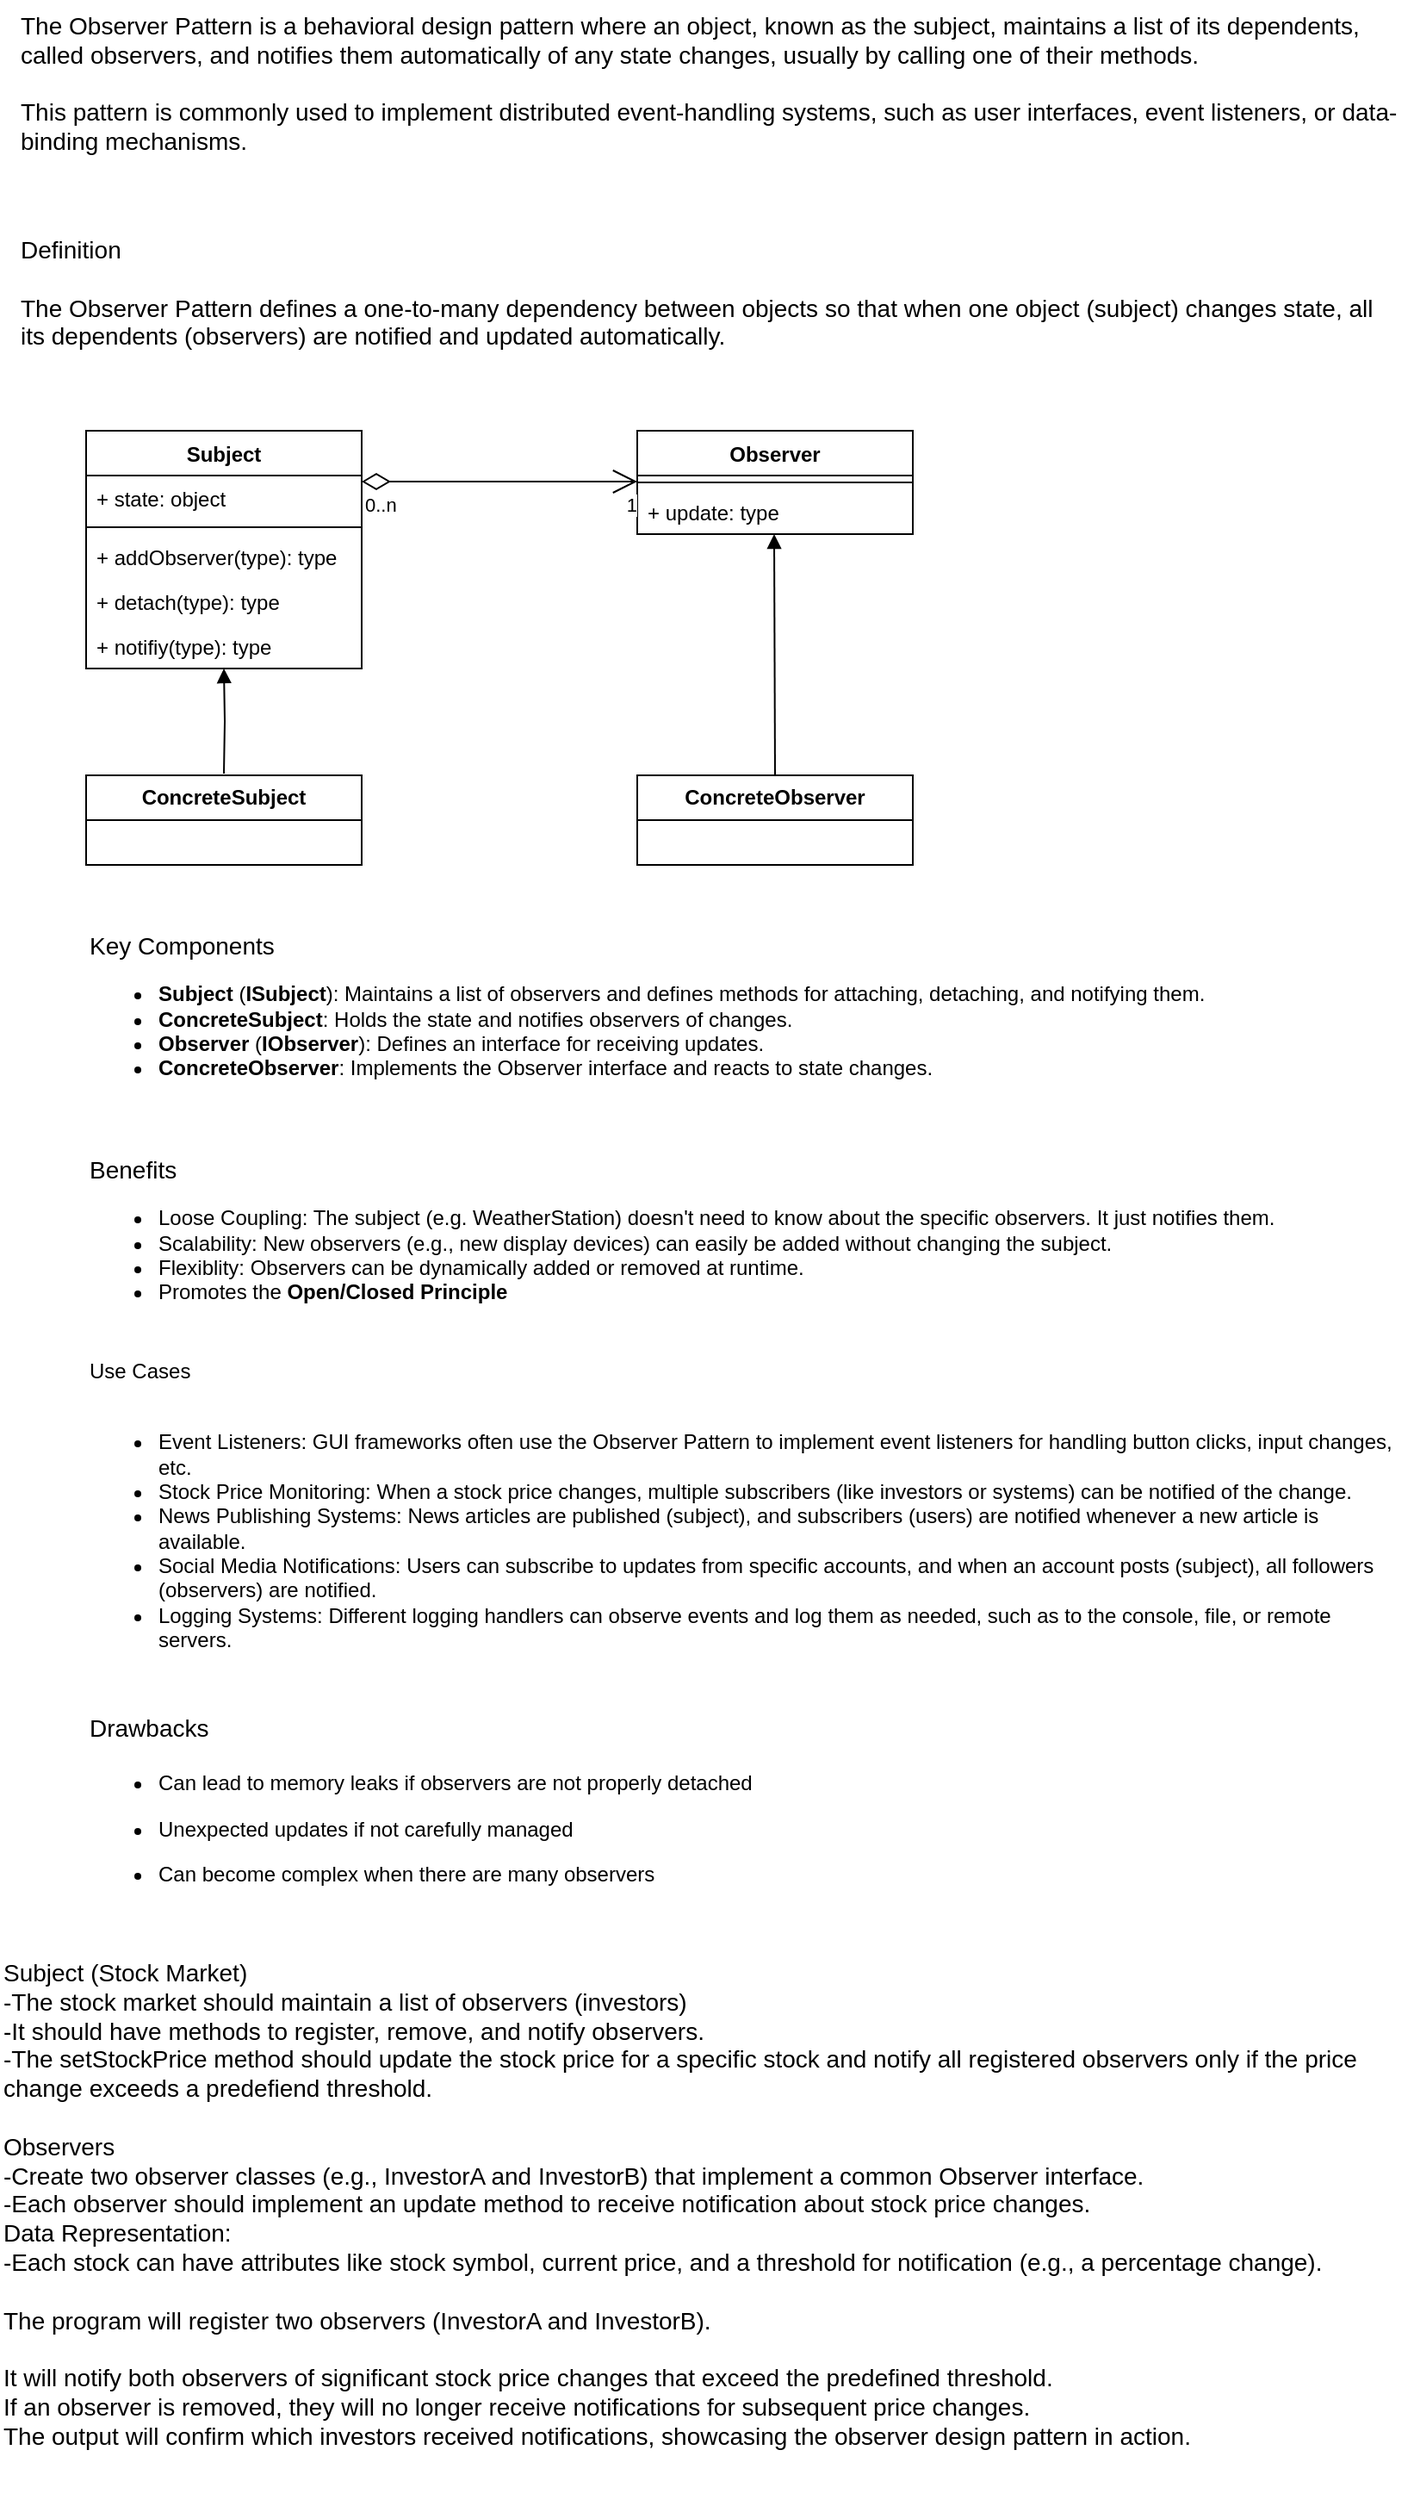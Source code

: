 <mxfile version="28.0.7">
  <diagram name="Page-1" id="4AnDUFGYBO-_3WgCWL5g">
    <mxGraphModel dx="914" dy="1636" grid="1" gridSize="10" guides="1" tooltips="1" connect="1" arrows="1" fold="1" page="1" pageScale="1" pageWidth="850" pageHeight="1100" math="0" shadow="0">
      <root>
        <mxCell id="0" />
        <mxCell id="1" parent="0" />
        <mxCell id="7SThADJdRw33NjqNuo1c-5" value="Subject" style="swimlane;fontStyle=1;align=center;verticalAlign=top;childLayout=stackLayout;horizontal=1;startSize=26;horizontalStack=0;resizeParent=1;resizeParentMax=0;resizeLast=0;collapsible=1;marginBottom=0;whiteSpace=wrap;html=1;" vertex="1" parent="1">
          <mxGeometry x="80" y="40" width="160" height="138" as="geometry" />
        </mxCell>
        <mxCell id="7SThADJdRw33NjqNuo1c-6" value="+ state: object" style="text;strokeColor=none;fillColor=none;align=left;verticalAlign=top;spacingLeft=4;spacingRight=4;overflow=hidden;rotatable=0;points=[[0,0.5],[1,0.5]];portConstraint=eastwest;whiteSpace=wrap;html=1;" vertex="1" parent="7SThADJdRw33NjqNuo1c-5">
          <mxGeometry y="26" width="160" height="26" as="geometry" />
        </mxCell>
        <mxCell id="7SThADJdRw33NjqNuo1c-7" value="" style="line;strokeWidth=1;fillColor=none;align=left;verticalAlign=middle;spacingTop=-1;spacingLeft=3;spacingRight=3;rotatable=0;labelPosition=right;points=[];portConstraint=eastwest;strokeColor=inherit;" vertex="1" parent="7SThADJdRw33NjqNuo1c-5">
          <mxGeometry y="52" width="160" height="8" as="geometry" />
        </mxCell>
        <mxCell id="7SThADJdRw33NjqNuo1c-9" value="+ addObserver(type): type" style="text;strokeColor=none;fillColor=none;align=left;verticalAlign=top;spacingLeft=4;spacingRight=4;overflow=hidden;rotatable=0;points=[[0,0.5],[1,0.5]];portConstraint=eastwest;whiteSpace=wrap;html=1;" vertex="1" parent="7SThADJdRw33NjqNuo1c-5">
          <mxGeometry y="60" width="160" height="26" as="geometry" />
        </mxCell>
        <mxCell id="7SThADJdRw33NjqNuo1c-10" value="+ detach(type): type" style="text;strokeColor=none;fillColor=none;align=left;verticalAlign=top;spacingLeft=4;spacingRight=4;overflow=hidden;rotatable=0;points=[[0,0.5],[1,0.5]];portConstraint=eastwest;whiteSpace=wrap;html=1;" vertex="1" parent="7SThADJdRw33NjqNuo1c-5">
          <mxGeometry y="86" width="160" height="26" as="geometry" />
        </mxCell>
        <mxCell id="7SThADJdRw33NjqNuo1c-8" value="+ notifiy(type): type" style="text;strokeColor=none;fillColor=none;align=left;verticalAlign=top;spacingLeft=4;spacingRight=4;overflow=hidden;rotatable=0;points=[[0,0.5],[1,0.5]];portConstraint=eastwest;whiteSpace=wrap;html=1;" vertex="1" parent="7SThADJdRw33NjqNuo1c-5">
          <mxGeometry y="112" width="160" height="26" as="geometry" />
        </mxCell>
        <mxCell id="7SThADJdRw33NjqNuo1c-12" value="Observer" style="swimlane;fontStyle=1;align=center;verticalAlign=top;childLayout=stackLayout;horizontal=1;startSize=26;horizontalStack=0;resizeParent=1;resizeParentMax=0;resizeLast=0;collapsible=1;marginBottom=0;whiteSpace=wrap;html=1;" vertex="1" parent="1">
          <mxGeometry x="400" y="40" width="160" height="60" as="geometry" />
        </mxCell>
        <mxCell id="7SThADJdRw33NjqNuo1c-14" value="" style="line;strokeWidth=1;fillColor=none;align=left;verticalAlign=middle;spacingTop=-1;spacingLeft=3;spacingRight=3;rotatable=0;labelPosition=right;points=[];portConstraint=eastwest;strokeColor=inherit;" vertex="1" parent="7SThADJdRw33NjqNuo1c-12">
          <mxGeometry y="26" width="160" height="8" as="geometry" />
        </mxCell>
        <mxCell id="7SThADJdRw33NjqNuo1c-15" value="+ update: type" style="text;strokeColor=none;fillColor=none;align=left;verticalAlign=top;spacingLeft=4;spacingRight=4;overflow=hidden;rotatable=0;points=[[0,0.5],[1,0.5]];portConstraint=eastwest;whiteSpace=wrap;html=1;" vertex="1" parent="7SThADJdRw33NjqNuo1c-12">
          <mxGeometry y="34" width="160" height="26" as="geometry" />
        </mxCell>
        <mxCell id="7SThADJdRw33NjqNuo1c-16" value="&lt;b&gt;ConcreteSubject&lt;/b&gt;" style="swimlane;fontStyle=0;childLayout=stackLayout;horizontal=1;startSize=26;fillColor=none;horizontalStack=0;resizeParent=1;resizeParentMax=0;resizeLast=0;collapsible=1;marginBottom=0;whiteSpace=wrap;html=1;" vertex="1" parent="1">
          <mxGeometry x="80" y="240" width="160" height="52" as="geometry" />
        </mxCell>
        <mxCell id="7SThADJdRw33NjqNuo1c-20" value="&lt;b&gt;ConcreteObserver&lt;/b&gt;" style="swimlane;fontStyle=0;childLayout=stackLayout;horizontal=1;startSize=26;fillColor=none;horizontalStack=0;resizeParent=1;resizeParentMax=0;resizeLast=0;collapsible=1;marginBottom=0;whiteSpace=wrap;html=1;" vertex="1" parent="1">
          <mxGeometry x="400" y="240" width="160" height="52" as="geometry" />
        </mxCell>
        <mxCell id="7SThADJdRw33NjqNuo1c-21" value="" style="endArrow=open;html=1;endSize=12;startArrow=diamondThin;startSize=14;startFill=0;edgeStyle=orthogonalEdgeStyle;rounded=0;" edge="1" parent="1">
          <mxGeometry relative="1" as="geometry">
            <mxPoint x="240" y="69.5" as="sourcePoint" />
            <mxPoint x="400" y="69.5" as="targetPoint" />
          </mxGeometry>
        </mxCell>
        <mxCell id="7SThADJdRw33NjqNuo1c-22" value="0..n" style="edgeLabel;resizable=0;html=1;align=left;verticalAlign=top;" connectable="0" vertex="1" parent="7SThADJdRw33NjqNuo1c-21">
          <mxGeometry x="-1" relative="1" as="geometry" />
        </mxCell>
        <mxCell id="7SThADJdRw33NjqNuo1c-23" value="1" style="edgeLabel;resizable=0;html=1;align=right;verticalAlign=top;" connectable="0" vertex="1" parent="7SThADJdRw33NjqNuo1c-21">
          <mxGeometry x="1" relative="1" as="geometry" />
        </mxCell>
        <mxCell id="7SThADJdRw33NjqNuo1c-26" value="" style="endArrow=block;endFill=1;html=1;edgeStyle=orthogonalEdgeStyle;align=left;verticalAlign=top;rounded=0;entryX=0.5;entryY=1;entryDx=0;entryDy=0;" edge="1" parent="1" target="7SThADJdRw33NjqNuo1c-5">
          <mxGeometry x="-1" relative="1" as="geometry">
            <mxPoint x="160" y="239" as="sourcePoint" />
            <mxPoint x="320" y="239" as="targetPoint" />
          </mxGeometry>
        </mxCell>
        <mxCell id="7SThADJdRw33NjqNuo1c-28" value="" style="endArrow=block;endFill=1;html=1;edgeStyle=orthogonalEdgeStyle;align=left;verticalAlign=top;rounded=0;entryX=0.5;entryY=1;entryDx=0;entryDy=0;exitX=0.5;exitY=0;exitDx=0;exitDy=0;" edge="1" parent="1" source="7SThADJdRw33NjqNuo1c-20">
          <mxGeometry x="-1" relative="1" as="geometry">
            <mxPoint x="479.5" y="161" as="sourcePoint" />
            <mxPoint x="479.5" y="100" as="targetPoint" />
            <mxPoint as="offset" />
          </mxGeometry>
        </mxCell>
        <mxCell id="7SThADJdRw33NjqNuo1c-30" value="The Observer Pattern is a behavioral design pattern where an object, known as the subject, maintains a list of its dependents, called observers, and notifies them automatically of any state changes, usually by calling one of their methods.&#xa;&#xa;This pattern is commonly used to implement distributed event-handling systems, such as user interfaces, event listeners, or data-binding mechanisms." style="text;whiteSpace=wrap;fontSize=14;" vertex="1" parent="1">
          <mxGeometry x="40" y="-210" width="810" height="100" as="geometry" />
        </mxCell>
        <mxCell id="7SThADJdRw33NjqNuo1c-31" value="Definition&#xa;&#xa;The Observer Pattern defines a one-to-many dependency between objects so that when one object (subject) changes state, all its dependents (observers) are notified and updated automatically." style="text;whiteSpace=wrap;fontSize=14;" vertex="1" parent="1">
          <mxGeometry x="40" y="-80" width="800" height="70" as="geometry" />
        </mxCell>
        <mxCell id="7SThADJdRw33NjqNuo1c-32" value="&lt;div&gt;&lt;font style=&quot;font-size: 14px;&quot;&gt;Key Components&lt;/font&gt;&lt;/div&gt;&lt;div&gt;&lt;ul&gt;&lt;li&gt;&lt;b&gt;Subject &lt;/b&gt;(&lt;b&gt;ISubject&lt;/b&gt;): Maintains a list of observers and defines methods for attaching, detaching, and notifying them.&lt;/li&gt;&lt;li&gt;&lt;b&gt;ConcreteSubject&lt;/b&gt;: Holds the state and notifies observers of changes.&lt;/li&gt;&lt;li&gt;&lt;b&gt;Observer &lt;/b&gt;(&lt;b&gt;IObserver&lt;/b&gt;): Defines an interface for receiving updates.&lt;/li&gt;&lt;li&gt;&lt;b&gt;ConcreteObserver&lt;/b&gt;: Implements the Observer interface and reacts to state changes.&lt;/li&gt;&lt;/ul&gt;&lt;/div&gt;" style="text;html=1;align=left;verticalAlign=middle;whiteSpace=wrap;rounded=0;" vertex="1" parent="1">
          <mxGeometry x="80" y="320" width="720" height="120" as="geometry" />
        </mxCell>
        <mxCell id="7SThADJdRw33NjqNuo1c-33" value="&lt;div&gt;&lt;font style=&quot;font-size: 14px;&quot;&gt;Benefits&lt;/font&gt;&lt;/div&gt;&lt;ul&gt;&lt;li&gt;Loose Coupling: The subject (e.g. WeatherStation) doesn&#39;t need to know about the specific observers. It just notifies them.&lt;/li&gt;&lt;li&gt;Scalability: New observers (e.g., new display devices) can easily be added without changing the subject.&lt;/li&gt;&lt;li&gt;Flexiblity: Observers can be dynamically added or removed at runtime.&lt;/li&gt;&lt;li&gt;Promotes the &lt;strong data-end=&quot;4384&quot; data-start=&quot;4359&quot;&gt;Open/Closed Principle&lt;/strong&gt;&lt;/li&gt;&lt;/ul&gt;" style="text;html=1;align=left;verticalAlign=middle;whiteSpace=wrap;rounded=0;" vertex="1" parent="1">
          <mxGeometry x="80" y="450" width="760" height="120" as="geometry" />
        </mxCell>
        <mxCell id="7SThADJdRw33NjqNuo1c-35" value="&lt;div&gt;Use Cases&lt;b&gt;&lt;br&gt;&lt;/b&gt;&lt;/div&gt;&lt;div&gt;&lt;b&gt;&lt;br&gt;&lt;/b&gt;&lt;/div&gt;&lt;div&gt;&lt;ul&gt;&lt;li&gt;Event Listeners: GUI frameworks often use the Observer Pattern to implement event listeners for handling button clicks, input changes, etc.&lt;/li&gt;&lt;li&gt;Stock Price Monitoring: When a stock price changes, multiple subscribers (like investors or systems) can be notified of the change.&lt;/li&gt;&lt;li&gt;News Publishing Systems: News articles are published (subject), and subscribers (users) are notified whenever a new article is available.&lt;/li&gt;&lt;li&gt;Social Media Notifications: Users can subscribe to updates from specific accounts, and when an account posts (subject), all followers (observers) are notified.&lt;/li&gt;&lt;li&gt;Logging Systems: Different logging handlers can observe events and log them as needed, such as to the console, file, or remote servers.&lt;br&gt;&lt;/li&gt;&lt;/ul&gt;&lt;/div&gt;" style="text;html=1;align=left;verticalAlign=middle;whiteSpace=wrap;rounded=0;" vertex="1" parent="1">
          <mxGeometry x="80" y="590" width="760" height="160" as="geometry" />
        </mxCell>
        <mxCell id="7SThADJdRw33NjqNuo1c-36" value="&lt;h2 data-start=&quot;4391&quot; data-end=&quot;4406&quot;&gt;&lt;font style=&quot;font-size: 14px; font-weight: normal;&quot;&gt;Drawbacks&lt;/font&gt;&lt;/h2&gt;&lt;ul data-start=&quot;4408&quot; data-end=&quot;4570&quot;&gt;&lt;li data-start=&quot;4408&quot; data-end=&quot;4473&quot;&gt;&lt;p data-start=&quot;4410&quot; data-end=&quot;4473&quot;&gt;Can lead to memory leaks if observers are not properly detached&lt;/p&gt;&lt;/li&gt;&lt;li data-start=&quot;4408&quot; data-end=&quot;4473&quot;&gt;&lt;p data-start=&quot;4410&quot; data-end=&quot;4473&quot;&gt;Unexpected updates if not carefully managed&lt;/p&gt;&lt;/li&gt;&lt;li data-start=&quot;4520&quot; data-end=&quot;4570&quot;&gt;&lt;p data-start=&quot;4522&quot; data-end=&quot;4570&quot;&gt;Can become complex when there are many observers&lt;/p&gt;&lt;/li&gt;&lt;/ul&gt;" style="text;whiteSpace=wrap;html=1;" vertex="1" parent="1">
          <mxGeometry x="80" y="760" width="760" height="120" as="geometry" />
        </mxCell>
        <mxCell id="7SThADJdRw33NjqNuo1c-37" value="Subject (Stock Market)&#xa;-The stock market should maintain a list of observers (investors)&#xa;-It should have methods to register, remove, and notify observers.&#xa;-The setStockPrice method should update the stock price for a specific stock and notify all registered observers only if the price change exceeds a predefiend threshold.&#xa;&#xa;Observers&#xa;-Create two observer classes (e.g., InvestorA and InvestorB) that implement a common Observer interface.&#xa;-Each observer should implement an update method to receive notification about stock price changes.&#xa;Data Representation:&#xa;-Each stock can have attributes like stock symbol, current price, and a threshold for notification (e.g., a percentage change).&#xa;&#xa;The program will register two observers (InvestorA and InvestorB).&#xa;&#xa;It will notify both observers of significant stock price changes that exceed the predefined threshold.&#xa;If an observer is removed, they will no longer receive notifications for subsequent price changes.&#xa;The output will confirm which investors received notifications, showcasing the observer design pattern in action." style="text;whiteSpace=wrap;fontSize=14;" vertex="1" parent="1">
          <mxGeometry x="30" y="920" width="810" height="320" as="geometry" />
        </mxCell>
      </root>
    </mxGraphModel>
  </diagram>
</mxfile>
